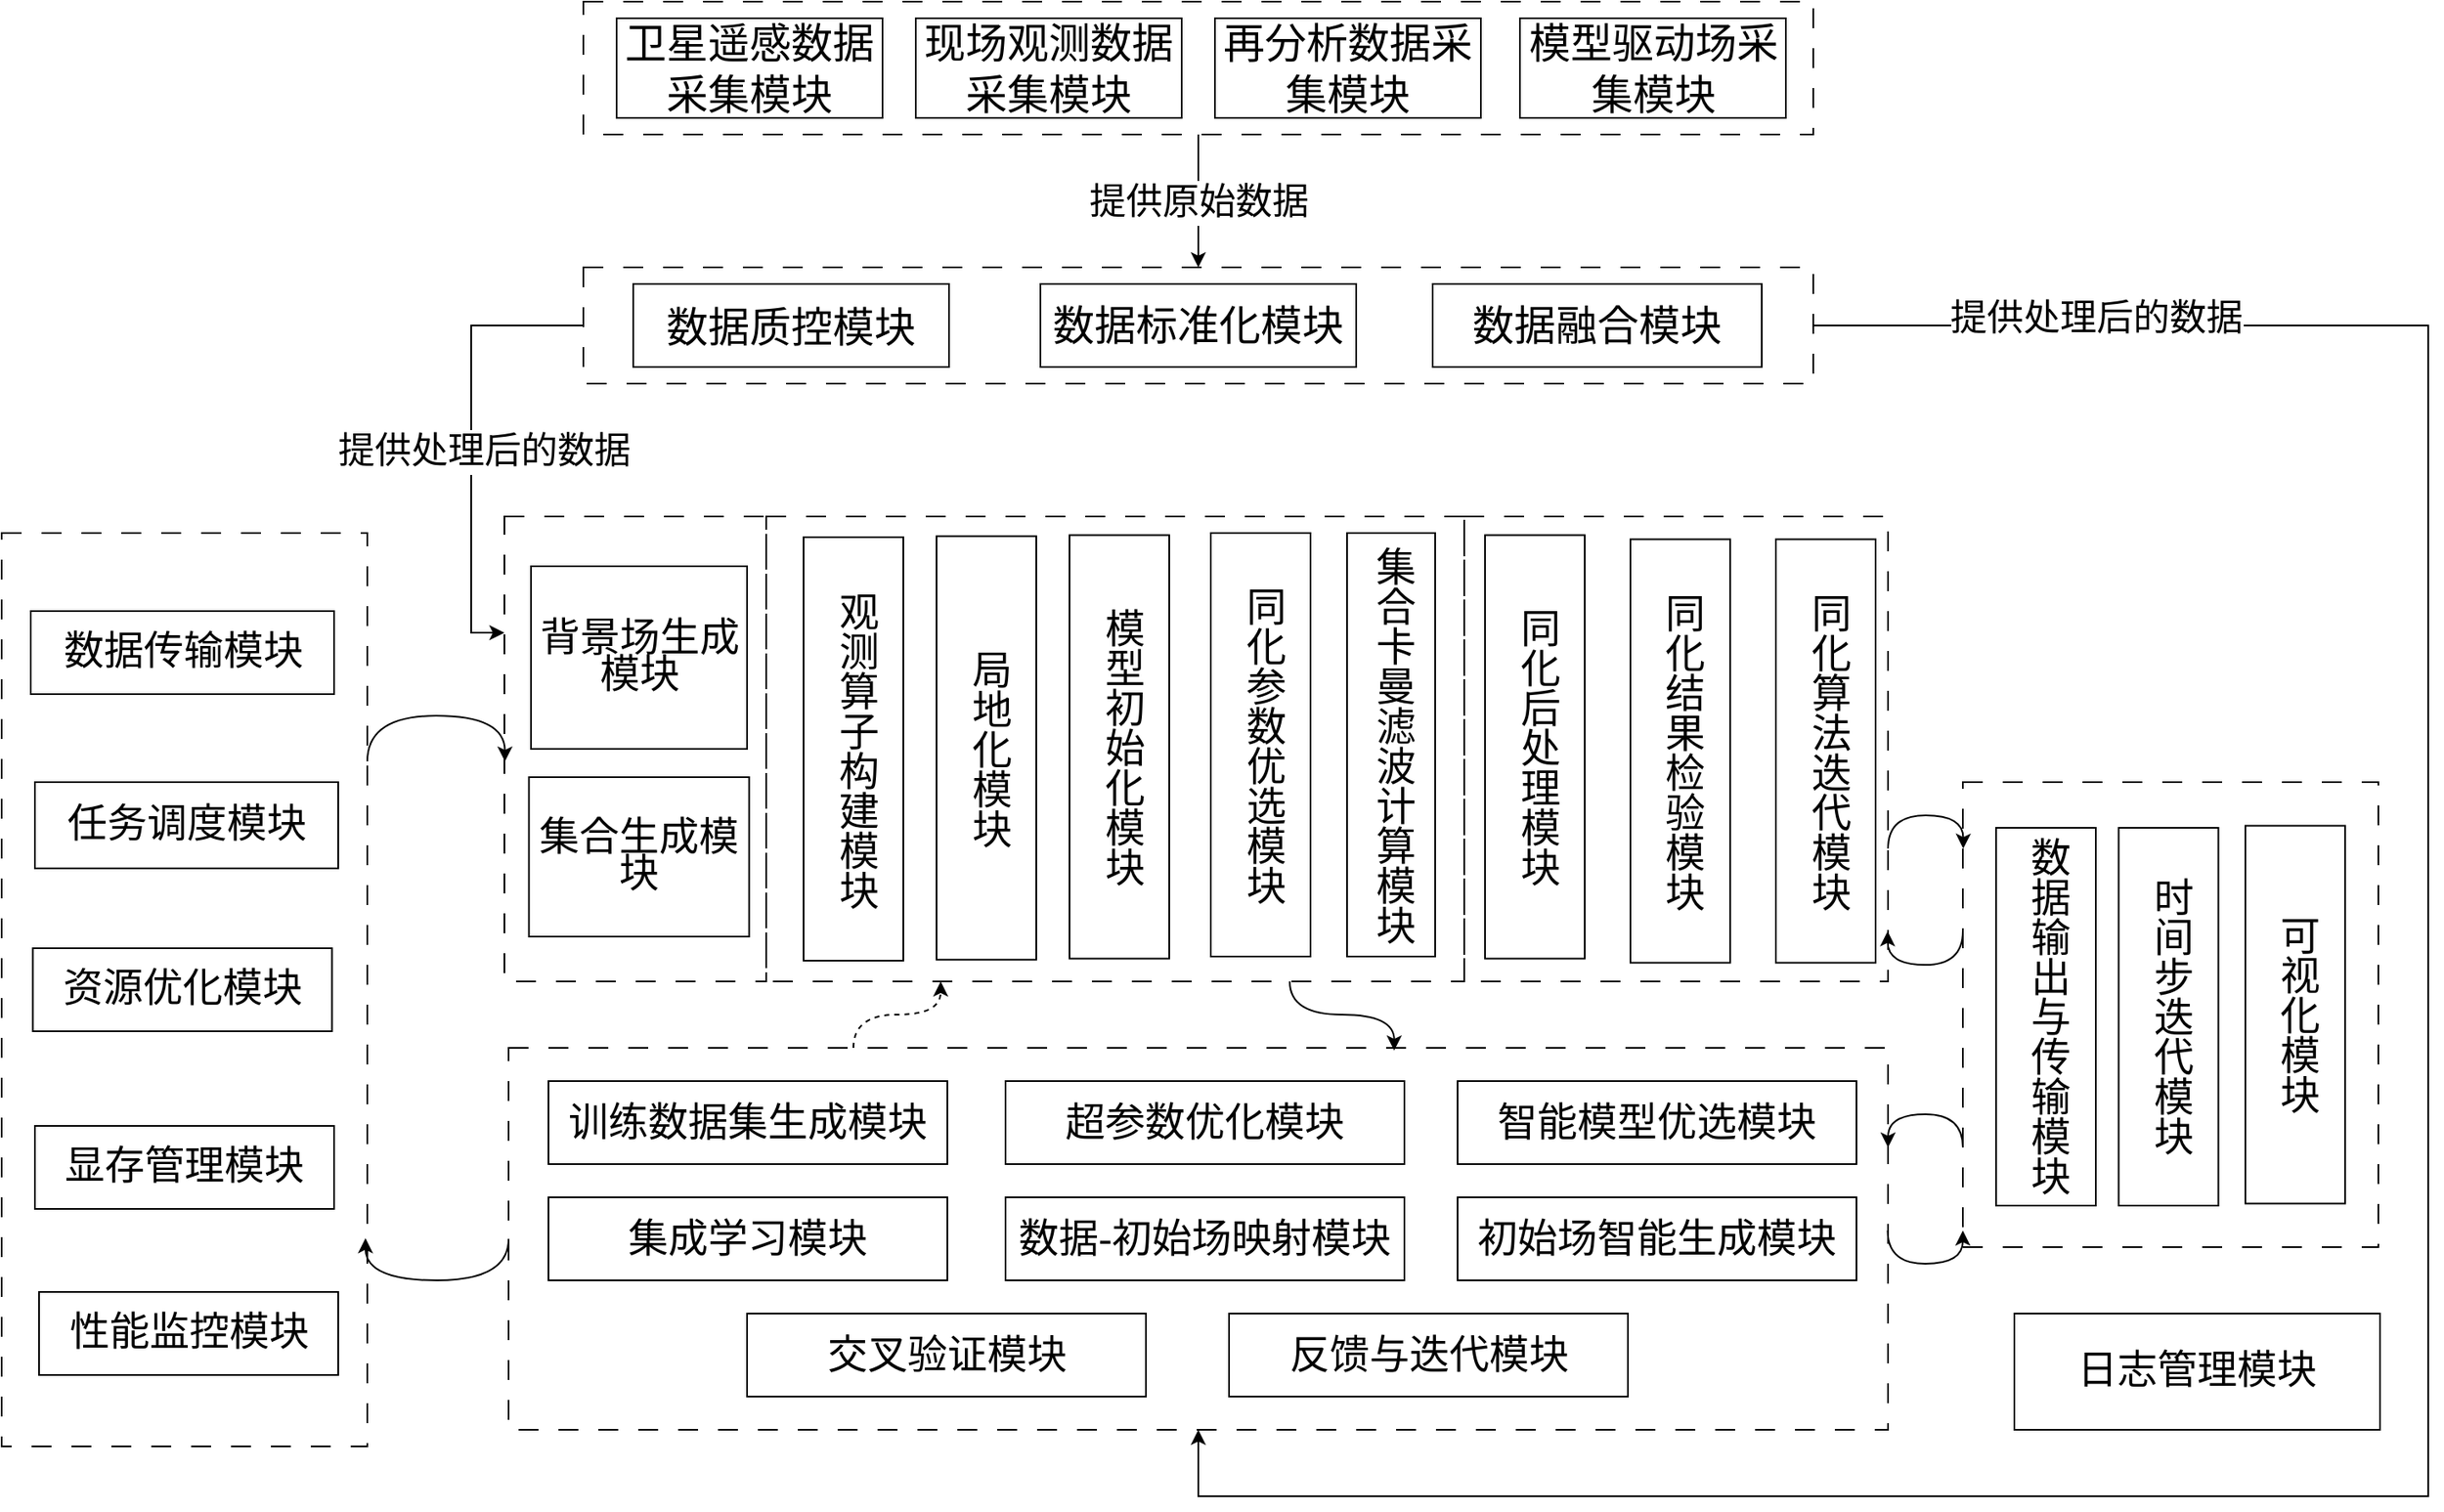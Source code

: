 <mxfile version="24.8.4">
  <diagram name="第 1 页" id="6tLvMGx8VoOJJPcJI_q9">
    <mxGraphModel dx="1943" dy="1020" grid="1" gridSize="10" guides="1" tooltips="1" connect="1" arrows="1" fold="1" page="1" pageScale="1" pageWidth="827" pageHeight="1169" math="0" shadow="0">
      <root>
        <mxCell id="0" />
        <mxCell id="1" parent="0" />
        <mxCell id="-LrwF1MawvNRdLnmg8Yx-139" style="edgeStyle=orthogonalEdgeStyle;rounded=0;orthogonalLoop=1;jettySize=auto;html=1;exitX=0;exitY=0.5;exitDx=0;exitDy=0;entryX=0;entryY=0.25;entryDx=0;entryDy=0;" edge="1" parent="1" source="-LrwF1MawvNRdLnmg8Yx-69" target="-LrwF1MawvNRdLnmg8Yx-135">
          <mxGeometry relative="1" as="geometry" />
        </mxCell>
        <mxCell id="-LrwF1MawvNRdLnmg8Yx-80" value="" style="rounded=0;whiteSpace=wrap;html=1;fillColor=none;strokeColor=#000000;fontColor=#000000;dashed=1;dashPattern=12 12;fontSize=25;" vertex="1" parent="1">
          <mxGeometry x="920" y="390" width="255" height="280" as="geometry" />
        </mxCell>
        <mxCell id="-LrwF1MawvNRdLnmg8Yx-136" style="edgeStyle=orthogonalEdgeStyle;rounded=0;orthogonalLoop=1;jettySize=auto;html=1;exitX=0.25;exitY=0;exitDx=0;exitDy=0;entryX=0.25;entryY=1;entryDx=0;entryDy=0;curved=1;dashed=1;" edge="1" parent="1" source="-LrwF1MawvNRdLnmg8Yx-91" target="-LrwF1MawvNRdLnmg8Yx-134">
          <mxGeometry relative="1" as="geometry" />
        </mxCell>
        <mxCell id="-LrwF1MawvNRdLnmg8Yx-91" value="" style="rounded=0;whiteSpace=wrap;html=1;fillColor=none;strokeColor=#000000;fontColor=#000000;dashed=1;dashPattern=12 12;fontSize=25;" vertex="1" parent="1">
          <mxGeometry x="345" y="710" width="830" height="230" as="geometry" />
        </mxCell>
        <mxCell id="-LrwF1MawvNRdLnmg8Yx-95" style="edgeStyle=orthogonalEdgeStyle;rounded=0;orthogonalLoop=1;jettySize=auto;html=1;exitX=1;exitY=0.5;exitDx=0;exitDy=0;entryX=0.5;entryY=1;entryDx=0;entryDy=0;" edge="1" parent="1" source="-LrwF1MawvNRdLnmg8Yx-69" target="-LrwF1MawvNRdLnmg8Yx-91">
          <mxGeometry relative="1" as="geometry">
            <Array as="points">
              <mxPoint x="1500" y="275" />
              <mxPoint x="1500" y="980" />
              <mxPoint x="760" y="980" />
            </Array>
          </mxGeometry>
        </mxCell>
        <mxCell id="-LrwF1MawvNRdLnmg8Yx-69" value="" style="rounded=0;whiteSpace=wrap;html=1;fillColor=none;strokeColor=#000000;fontColor=#000000;dashed=1;dashPattern=12 12;fontSize=25;" vertex="1" parent="1">
          <mxGeometry x="390" y="240" width="740" height="70" as="geometry" />
        </mxCell>
        <mxCell id="-LrwF1MawvNRdLnmg8Yx-6" value="" style="rounded=0;whiteSpace=wrap;html=1;fillColor=none;strokeColor=#000000;fontColor=#000000;dashed=1;dashPattern=12 12;fontSize=25;" vertex="1" parent="1">
          <mxGeometry x="390" y="80" width="740" height="80" as="geometry" />
        </mxCell>
        <mxCell id="-LrwF1MawvNRdLnmg8Yx-13" value="" style="endArrow=classic;html=1;rounded=0;exitX=0.5;exitY=1;exitDx=0;exitDy=0;edgeStyle=orthogonalEdgeStyle;fontSize=25;" edge="1" parent="1" source="-LrwF1MawvNRdLnmg8Yx-6">
          <mxGeometry relative="1" as="geometry">
            <mxPoint x="330" y="390" as="sourcePoint" />
            <mxPoint x="760" y="240" as="targetPoint" />
          </mxGeometry>
        </mxCell>
        <mxCell id="-LrwF1MawvNRdLnmg8Yx-14" value="&lt;font style=&quot;font-size: 22px;&quot; face=&quot;宋体&quot;&gt;提供原始数据&lt;/font&gt;" style="edgeLabel;html=1;align=center;verticalAlign=middle;resizable=0;points=[];fontSize=22;" vertex="1" connectable="0" parent="-LrwF1MawvNRdLnmg8Yx-13">
          <mxGeometry x="0.004" y="-1" relative="1" as="geometry">
            <mxPoint y="1" as="offset" />
          </mxGeometry>
        </mxCell>
        <mxCell id="-LrwF1MawvNRdLnmg8Yx-82" value="&lt;font style=&quot;font-size: 22px;&quot; face=&quot;宋体&quot;&gt;提供处理后的数据&lt;/font&gt;" style="edgeLabel;html=1;align=center;verticalAlign=middle;resizable=0;points=[];fontSize=22;" vertex="1" connectable="0" parent="-LrwF1MawvNRdLnmg8Yx-13">
          <mxGeometry x="0.004" y="-1" relative="1" as="geometry">
            <mxPoint x="-430" y="151" as="offset" />
          </mxGeometry>
        </mxCell>
        <mxCell id="-LrwF1MawvNRdLnmg8Yx-96" value="&lt;font style=&quot;font-size: 22px;&quot; face=&quot;宋体&quot;&gt;提供处理后的数据&lt;/font&gt;" style="edgeLabel;html=1;align=center;verticalAlign=middle;resizable=0;points=[];fontSize=22;" vertex="1" connectable="0" parent="-LrwF1MawvNRdLnmg8Yx-13">
          <mxGeometry x="0.004" y="-1" relative="1" as="geometry">
            <mxPoint x="540" y="71" as="offset" />
          </mxGeometry>
        </mxCell>
        <mxCell id="-LrwF1MawvNRdLnmg8Yx-19" value="&lt;font face=&quot;宋体&quot;&gt;数据标准化模块&lt;/font&gt;" style="rounded=0;whiteSpace=wrap;html=1;align=center;fontSize=25;" vertex="1" parent="1">
          <mxGeometry x="665" y="250" width="190" height="50" as="geometry" />
        </mxCell>
        <mxCell id="-LrwF1MawvNRdLnmg8Yx-23" value="&lt;span style=&quot;line-height: 18px; font-family: 宋体; font-size: 25px;&quot;&gt;&lt;font style=&quot;font-size: 25px;&quot;&gt;数据质控模块&lt;/font&gt;&lt;/span&gt;" style="rounded=0;whiteSpace=wrap;html=1;align=center;fontSize=25;" vertex="1" parent="1">
          <mxGeometry x="420" y="250" width="190" height="50" as="geometry" />
        </mxCell>
        <mxCell id="-LrwF1MawvNRdLnmg8Yx-63" value="&lt;p style=&quot;margin-top: 0pt; margin-bottom: 0pt; margin-left: 0in; direction: ltr; unicode-bidi: embed; word-break: normal; font-size: 25px;&quot;&gt;&lt;font face=&quot;宋体&quot; style=&quot;font-size: 25px;&quot;&gt;&lt;span style=&quot;font-size: 25px;&quot;&gt;卫星遥感数据采集模块&lt;/span&gt;&lt;/font&gt;&lt;/p&gt;" style="rounded=0;whiteSpace=wrap;html=1;fontSize=25;" vertex="1" parent="1">
          <mxGeometry x="410" y="90" width="160" height="60" as="geometry" />
        </mxCell>
        <mxCell id="-LrwF1MawvNRdLnmg8Yx-64" value="&lt;p style=&quot;margin-top: 0pt; margin-bottom: 0pt; margin-left: 0in; direction: ltr; unicode-bidi: embed; word-break: normal; font-size: 25px;&quot;&gt;&lt;font face=&quot;宋体&quot; style=&quot;font-size: 25px;&quot;&gt;&lt;span style=&quot;font-size: 25px;&quot;&gt;现场观测数据采集模块&lt;/span&gt;&lt;/font&gt;&lt;/p&gt;" style="rounded=0;whiteSpace=wrap;html=1;fontSize=25;" vertex="1" parent="1">
          <mxGeometry x="590" y="90" width="160" height="60" as="geometry" />
        </mxCell>
        <mxCell id="-LrwF1MawvNRdLnmg8Yx-65" value="&lt;p style=&quot;margin-top: 0pt; margin-bottom: 0pt; margin-left: 0in; direction: ltr; unicode-bidi: embed; word-break: normal; font-size: 25px;&quot;&gt;&lt;font face=&quot;宋体&quot; style=&quot;font-size: 25px;&quot;&gt;&lt;span style=&quot;font-size: 25px;&quot;&gt;再分析数据采集模块&lt;/span&gt;&lt;/font&gt;&lt;/p&gt;" style="rounded=0;whiteSpace=wrap;html=1;fontSize=25;" vertex="1" parent="1">
          <mxGeometry x="770" y="90" width="160" height="60" as="geometry" />
        </mxCell>
        <mxCell id="-LrwF1MawvNRdLnmg8Yx-66" value="&lt;p style=&quot;margin-top: 0pt; margin-bottom: 0pt; margin-left: 0in; direction: ltr; unicode-bidi: embed; word-break: normal; font-size: 25px;&quot;&gt;&lt;font face=&quot;宋体&quot; style=&quot;font-size: 25px;&quot;&gt;&lt;span style=&quot;font-size: 25px;&quot;&gt;模型驱动场采集模块&lt;/span&gt;&lt;/font&gt;&lt;/p&gt;" style="rounded=0;whiteSpace=wrap;html=1;fontSize=25;" vertex="1" parent="1">
          <mxGeometry x="953.5" y="90" width="160" height="60" as="geometry" />
        </mxCell>
        <mxCell id="-LrwF1MawvNRdLnmg8Yx-67" value="&lt;font face=&quot;宋体&quot;&gt;数据融合模块&lt;/font&gt;" style="rounded=0;whiteSpace=wrap;html=1;align=center;fontSize=25;" vertex="1" parent="1">
          <mxGeometry x="901" y="250" width="198" height="50" as="geometry" />
        </mxCell>
        <mxCell id="-LrwF1MawvNRdLnmg8Yx-70" value="&lt;span style=&quot;line-height: 18px; font-family: 宋体;&quot;&gt;&lt;font style=&quot;font-size: 24px;&quot;&gt;集合生成模块&lt;/font&gt;&lt;/span&gt;" style="rounded=0;whiteSpace=wrap;html=1;align=center;" vertex="1" parent="1">
          <mxGeometry x="357.25" y="547" width="132.5" height="96" as="geometry" />
        </mxCell>
        <mxCell id="-LrwF1MawvNRdLnmg8Yx-71" value="&lt;span style=&quot;line-height: 18px; font-family: 宋体;&quot;&gt;&lt;font style=&quot;font-size: 24px;&quot;&gt;观测算子构建模块&lt;/font&gt;&lt;/span&gt;" style="rounded=0;whiteSpace=wrap;html=1;textDirection=vertical-lr;align=center;" vertex="1" parent="1">
          <mxGeometry x="522.5" y="402.5" width="60" height="255" as="geometry" />
        </mxCell>
        <mxCell id="-LrwF1MawvNRdLnmg8Yx-72" value="&lt;span style=&quot;line-height: 18px; font-family: 宋体;&quot;&gt;&lt;font style=&quot;font-size: 24px;&quot;&gt;局地化模块&lt;/font&gt;&lt;/span&gt;" style="rounded=0;whiteSpace=wrap;html=1;textDirection=vertical-lr;align=center;" vertex="1" parent="1">
          <mxGeometry x="602.5" y="401.88" width="60" height="255" as="geometry" />
        </mxCell>
        <mxCell id="-LrwF1MawvNRdLnmg8Yx-73" value="&lt;span style=&quot;line-height: 18px; font-family: 宋体;&quot;&gt;&lt;font style=&quot;font-size: 24px;&quot;&gt;模型初始化模块&lt;/font&gt;&lt;/span&gt;" style="rounded=0;whiteSpace=wrap;html=1;textDirection=vertical-lr;align=center;" vertex="1" parent="1">
          <mxGeometry x="682.5" y="401.25" width="60" height="255" as="geometry" />
        </mxCell>
        <mxCell id="-LrwF1MawvNRdLnmg8Yx-74" value="&lt;span style=&quot;line-height: 18px; font-family: 宋体;&quot;&gt;&lt;font style=&quot;font-size: 24px;&quot;&gt;背景场生成模块&lt;/font&gt;&lt;/span&gt;" style="rounded=0;whiteSpace=wrap;html=1;align=center;" vertex="1" parent="1">
          <mxGeometry x="358.5" y="420" width="130" height="110" as="geometry" />
        </mxCell>
        <mxCell id="-LrwF1MawvNRdLnmg8Yx-75" value="&lt;span style=&quot;line-height: 18px; font-family: 宋体;&quot;&gt;&lt;font style=&quot;font-size: 24px;&quot;&gt;同化参数优选模块&lt;/font&gt;&lt;/span&gt;" style="rounded=0;whiteSpace=wrap;html=1;textDirection=vertical-lr;align=center;" vertex="1" parent="1">
          <mxGeometry x="767.5" y="400" width="60" height="255" as="geometry" />
        </mxCell>
        <mxCell id="-LrwF1MawvNRdLnmg8Yx-76" value="&lt;span style=&quot;line-height: 18px; font-family: 宋体;&quot;&gt;&lt;font style=&quot;font-size: 24px;&quot;&gt;集合卡曼滤波计算模块&lt;/font&gt;&lt;/span&gt;" style="rounded=0;whiteSpace=wrap;html=1;textDirection=vertical-lr;align=center;" vertex="1" parent="1">
          <mxGeometry x="849.5" y="400" width="53" height="255" as="geometry" />
        </mxCell>
        <mxCell id="-LrwF1MawvNRdLnmg8Yx-77" value="&lt;span style=&quot;line-height: 18px; font-family: 宋体;&quot;&gt;&lt;font style=&quot;font-size: 24px;&quot;&gt;同化后处理模块&lt;/font&gt;&lt;/span&gt;" style="rounded=0;whiteSpace=wrap;html=1;textDirection=vertical-lr;align=center;" vertex="1" parent="1">
          <mxGeometry x="932.5" y="401.25" width="60" height="255" as="geometry" />
        </mxCell>
        <mxCell id="-LrwF1MawvNRdLnmg8Yx-78" value="&lt;span style=&quot;line-height: 18px; font-family: 宋体;&quot;&gt;&lt;font style=&quot;font-size: 24px;&quot;&gt;同化结果检验模块&lt;/font&gt;&lt;/span&gt;" style="rounded=0;whiteSpace=wrap;html=1;textDirection=vertical-lr;align=center;" vertex="1" parent="1">
          <mxGeometry x="1020" y="403.75" width="60" height="255" as="geometry" />
        </mxCell>
        <mxCell id="-LrwF1MawvNRdLnmg8Yx-79" value="&lt;span style=&quot;line-height: 18px; font-family: 宋体;&quot;&gt;&lt;font style=&quot;font-size: 24px;&quot;&gt;同化算法迭代模块&lt;/font&gt;&lt;/span&gt;" style="rounded=0;whiteSpace=wrap;html=1;textDirection=vertical-lr;align=center;" vertex="1" parent="1">
          <mxGeometry x="1107.5" y="403.75" width="60" height="255" as="geometry" />
        </mxCell>
        <mxCell id="-LrwF1MawvNRdLnmg8Yx-83" value="&lt;p style=&quot;margin-top: 0pt; margin-bottom: 0pt; margin-left: 0in; direction: ltr; unicode-bidi: embed; word-break: normal;&quot;&gt;&lt;font face=&quot;宋体&quot;&gt;&lt;span style=&quot;font-size: 24px;&quot;&gt;训练数据集生成模块&lt;/span&gt;&lt;/font&gt;&lt;/p&gt;" style="rounded=0;whiteSpace=wrap;html=1;" vertex="1" parent="1">
          <mxGeometry x="369" y="730" width="240" height="50" as="geometry" />
        </mxCell>
        <mxCell id="-LrwF1MawvNRdLnmg8Yx-84" value="&lt;p style=&quot;margin-top: 0pt; margin-bottom: 0pt; margin-left: 0in; direction: ltr; unicode-bidi: embed; word-break: normal;&quot;&gt;&lt;font face=&quot;宋体&quot;&gt;&lt;span style=&quot;font-size: 24px;&quot;&gt;交叉验证模块&lt;/span&gt;&lt;/font&gt;&lt;/p&gt;" style="rounded=0;whiteSpace=wrap;html=1;" vertex="1" parent="1">
          <mxGeometry x="488.5" y="870" width="240" height="50" as="geometry" />
        </mxCell>
        <mxCell id="-LrwF1MawvNRdLnmg8Yx-85" value="&lt;p style=&quot;margin-top: 0pt; margin-bottom: 0pt; margin-left: 0in; direction: ltr; unicode-bidi: embed; word-break: normal;&quot;&gt;&lt;font face=&quot;宋体&quot;&gt;&lt;span style=&quot;font-size: 24px;&quot;&gt;集成学习模块&lt;/span&gt;&lt;/font&gt;&lt;/p&gt;" style="rounded=0;whiteSpace=wrap;html=1;" vertex="1" parent="1">
          <mxGeometry x="369" y="800" width="240" height="50" as="geometry" />
        </mxCell>
        <mxCell id="-LrwF1MawvNRdLnmg8Yx-86" value="&lt;p style=&quot;margin-top: 0pt; margin-bottom: 0pt; margin-left: 0in; direction: ltr; unicode-bidi: embed; word-break: normal;&quot;&gt;&lt;font face=&quot;宋体&quot;&gt;&lt;span style=&quot;font-size: 24px;&quot;&gt;超参数优化模块&lt;/span&gt;&lt;/font&gt;&lt;/p&gt;" style="rounded=0;whiteSpace=wrap;html=1;" vertex="1" parent="1">
          <mxGeometry x="644" y="730" width="240" height="50" as="geometry" />
        </mxCell>
        <mxCell id="-LrwF1MawvNRdLnmg8Yx-87" value="&lt;p style=&quot;margin-top: 0pt; margin-bottom: 0pt; margin-left: 0in; direction: ltr; unicode-bidi: embed; word-break: normal;&quot;&gt;&lt;font face=&quot;宋体&quot;&gt;&lt;span style=&quot;font-size: 24px;&quot;&gt;智能模型优选模块&lt;/span&gt;&lt;/font&gt;&lt;/p&gt;" style="rounded=0;whiteSpace=wrap;html=1;" vertex="1" parent="1">
          <mxGeometry x="916" y="730" width="240" height="50" as="geometry" />
        </mxCell>
        <mxCell id="-LrwF1MawvNRdLnmg8Yx-88" value="&lt;p style=&quot;margin-top: 0pt; margin-bottom: 0pt; margin-left: 0in; direction: ltr; unicode-bidi: embed; word-break: normal;&quot;&gt;&lt;font face=&quot;宋体&quot;&gt;&lt;span style=&quot;font-size: 24px;&quot;&gt;数据-初始场映射模块&lt;/span&gt;&lt;/font&gt;&lt;/p&gt;" style="rounded=0;whiteSpace=wrap;html=1;" vertex="1" parent="1">
          <mxGeometry x="644" y="800" width="240" height="50" as="geometry" />
        </mxCell>
        <mxCell id="-LrwF1MawvNRdLnmg8Yx-89" value="&lt;p style=&quot;margin-top: 0pt; margin-bottom: 0pt; margin-left: 0in; direction: ltr; unicode-bidi: embed; word-break: normal;&quot;&gt;&lt;font face=&quot;宋体&quot;&gt;&lt;span style=&quot;font-size: 24px;&quot;&gt;初始场智能生成模块&lt;/span&gt;&lt;/font&gt;&lt;/p&gt;" style="rounded=0;whiteSpace=wrap;html=1;" vertex="1" parent="1">
          <mxGeometry x="916" y="800" width="240" height="50" as="geometry" />
        </mxCell>
        <mxCell id="-LrwF1MawvNRdLnmg8Yx-90" value="&lt;p style=&quot;margin-top: 0pt; margin-bottom: 0pt; margin-left: 0in; direction: ltr; unicode-bidi: embed; word-break: normal;&quot;&gt;&lt;font face=&quot;宋体&quot;&gt;&lt;span style=&quot;font-size: 24px;&quot;&gt;反馈与迭代模块&lt;/span&gt;&lt;/font&gt;&lt;/p&gt;" style="rounded=0;whiteSpace=wrap;html=1;" vertex="1" parent="1">
          <mxGeometry x="778.5" y="870" width="240" height="50" as="geometry" />
        </mxCell>
        <mxCell id="-LrwF1MawvNRdLnmg8Yx-114" value="" style="rounded=0;whiteSpace=wrap;html=1;fillColor=none;strokeColor=#000000;dashed=1;dashPattern=12 12;" vertex="1" parent="1">
          <mxGeometry x="40" y="400" width="220" height="550" as="geometry" />
        </mxCell>
        <mxCell id="-LrwF1MawvNRdLnmg8Yx-117" value="&lt;span style=&quot;line-height: 18px; font-family: 宋体;&quot;&gt;&lt;font style=&quot;font-size: 24px;&quot;&gt;显存管理模块&lt;/font&gt;&lt;/span&gt;" style="rounded=0;whiteSpace=wrap;html=1;align=center;" vertex="1" parent="1">
          <mxGeometry x="60" y="757" width="180" height="50" as="geometry" />
        </mxCell>
        <mxCell id="-LrwF1MawvNRdLnmg8Yx-118" value="&lt;span style=&quot;line-height: 18px; font-family: 宋体;&quot;&gt;&lt;font style=&quot;font-size: 24px;&quot;&gt;性能监控模块&lt;/font&gt;&lt;/span&gt;" style="rounded=0;whiteSpace=wrap;html=1;align=center;" vertex="1" parent="1">
          <mxGeometry x="62.5" y="857" width="180" height="50" as="geometry" />
        </mxCell>
        <mxCell id="-LrwF1MawvNRdLnmg8Yx-119" value="&lt;span style=&quot;line-height: 18px; font-family: 宋体;&quot;&gt;&lt;font style=&quot;font-size: 24px;&quot;&gt;资源优化模块&lt;/font&gt;&lt;/span&gt;" style="rounded=0;whiteSpace=wrap;html=1;align=center;" vertex="1" parent="1">
          <mxGeometry x="58.75" y="650" width="180" height="50" as="geometry" />
        </mxCell>
        <mxCell id="-LrwF1MawvNRdLnmg8Yx-120" value="&lt;span style=&quot;line-height: 18px; font-family: 宋体;&quot;&gt;&lt;font style=&quot;font-size: 24px;&quot;&gt;任务调度模块&lt;/font&gt;&lt;/span&gt;" style="rounded=0;whiteSpace=wrap;html=1;align=center;" vertex="1" parent="1">
          <mxGeometry x="60" y="550" width="182.5" height="51.9" as="geometry" />
        </mxCell>
        <mxCell id="-LrwF1MawvNRdLnmg8Yx-121" value="&lt;span style=&quot;line-height: 18px; font-family: 宋体;&quot;&gt;&lt;font style=&quot;font-size: 24px;&quot;&gt;数据传输模块&lt;/font&gt;&lt;/span&gt;" style="rounded=0;whiteSpace=wrap;html=1;align=center;" vertex="1" parent="1">
          <mxGeometry x="57.5" y="447" width="182.5" height="50" as="geometry" />
        </mxCell>
        <mxCell id="-LrwF1MawvNRdLnmg8Yx-122" value="" style="rounded=0;whiteSpace=wrap;html=1;fillColor=none;strokeColor=#000000;dashed=1;dashPattern=12 12;" vertex="1" parent="1">
          <mxGeometry x="1220" y="550" width="250" height="280" as="geometry" />
        </mxCell>
        <mxCell id="-LrwF1MawvNRdLnmg8Yx-123" value="&lt;span style=&quot;line-height: 18px; font-family: 宋体;&quot;&gt;&lt;font style=&quot;font-size: 24px;&quot;&gt;日志管理模块&lt;/font&gt;&lt;/span&gt;" style="rounded=0;whiteSpace=wrap;html=1;align=center;" vertex="1" parent="1">
          <mxGeometry x="1251" y="870" width="220" height="70" as="geometry" />
        </mxCell>
        <mxCell id="-LrwF1MawvNRdLnmg8Yx-124" value="&lt;span style=&quot;line-height: 18px; font-family: 宋体;&quot;&gt;&lt;font style=&quot;font-size: 24px;&quot;&gt;时间步迭代模块&lt;/font&gt;&lt;/span&gt;" style="rounded=0;whiteSpace=wrap;html=1;textDirection=vertical-lr;align=center;" vertex="1" parent="1">
          <mxGeometry x="1313.75" y="577.49" width="60" height="227.51" as="geometry" />
        </mxCell>
        <mxCell id="-LrwF1MawvNRdLnmg8Yx-125" value="&lt;span style=&quot;line-height: 18px; font-family: 宋体;&quot;&gt;&lt;font style=&quot;font-size: 24px;&quot;&gt;数据输出与传输模块&lt;/font&gt;&lt;/span&gt;" style="rounded=0;whiteSpace=wrap;html=1;textDirection=vertical-lr;align=center;" vertex="1" parent="1">
          <mxGeometry x="1240" y="577.49" width="60" height="227.51" as="geometry" />
        </mxCell>
        <mxCell id="-LrwF1MawvNRdLnmg8Yx-128" value="&lt;span style=&quot;line-height: 18px; font-family: 宋体;&quot;&gt;&lt;font style=&quot;font-size: 24px;&quot;&gt;可视化模块&lt;/font&gt;&lt;/span&gt;" style="rounded=0;whiteSpace=wrap;html=1;textDirection=vertical-lr;align=center;" vertex="1" parent="1">
          <mxGeometry x="1390" y="576.25" width="60" height="227.51" as="geometry" />
        </mxCell>
        <mxCell id="-LrwF1MawvNRdLnmg8Yx-134" value="" style="rounded=0;whiteSpace=wrap;html=1;fillColor=none;strokeColor=#000000;fontColor=#000000;dashed=1;dashPattern=12 12;fontSize=25;" vertex="1" parent="1">
          <mxGeometry x="500" y="390" width="420" height="280" as="geometry" />
        </mxCell>
        <mxCell id="-LrwF1MawvNRdLnmg8Yx-135" value="" style="rounded=0;whiteSpace=wrap;html=1;fillColor=none;strokeColor=#000000;fontColor=#000000;dashed=1;dashPattern=12 12;fontSize=25;" vertex="1" parent="1">
          <mxGeometry x="342.5" y="390" width="157.5" height="280" as="geometry" />
        </mxCell>
        <mxCell id="-LrwF1MawvNRdLnmg8Yx-137" style="edgeStyle=orthogonalEdgeStyle;rounded=0;orthogonalLoop=1;jettySize=auto;html=1;exitX=0.75;exitY=1;exitDx=0;exitDy=0;entryX=0.642;entryY=0.007;entryDx=0;entryDy=0;entryPerimeter=0;curved=1;" edge="1" parent="1" source="-LrwF1MawvNRdLnmg8Yx-134" target="-LrwF1MawvNRdLnmg8Yx-91">
          <mxGeometry relative="1" as="geometry" />
        </mxCell>
        <mxCell id="-LrwF1MawvNRdLnmg8Yx-152" style="edgeStyle=orthogonalEdgeStyle;rounded=0;orthogonalLoop=1;jettySize=auto;html=1;exitX=1;exitY=0.25;exitDx=0;exitDy=0;curved=1;entryX=0.002;entryY=0.527;entryDx=0;entryDy=0;entryPerimeter=0;" edge="1" parent="1" source="-LrwF1MawvNRdLnmg8Yx-114" target="-LrwF1MawvNRdLnmg8Yx-135">
          <mxGeometry relative="1" as="geometry">
            <mxPoint x="340" y="538" as="targetPoint" />
            <Array as="points">
              <mxPoint x="260" y="510" />
              <mxPoint x="343" y="510" />
            </Array>
          </mxGeometry>
        </mxCell>
        <mxCell id="-LrwF1MawvNRdLnmg8Yx-153" style="edgeStyle=orthogonalEdgeStyle;rounded=0;orthogonalLoop=1;jettySize=auto;html=1;exitX=0;exitY=0.5;exitDx=0;exitDy=0;entryX=0.995;entryY=0.772;entryDx=0;entryDy=0;entryPerimeter=0;curved=1;" edge="1" parent="1" source="-LrwF1MawvNRdLnmg8Yx-91" target="-LrwF1MawvNRdLnmg8Yx-114">
          <mxGeometry relative="1" as="geometry">
            <Array as="points">
              <mxPoint x="345" y="850" />
              <mxPoint x="259" y="850" />
            </Array>
          </mxGeometry>
        </mxCell>
        <mxCell id="-LrwF1MawvNRdLnmg8Yx-155" value="" style="endArrow=classic;html=1;rounded=0;entryX=0.009;entryY=0.143;entryDx=0;entryDy=0;entryPerimeter=0;edgeStyle=orthogonalEdgeStyle;curved=1;" edge="1" parent="1">
          <mxGeometry width="50" height="50" relative="1" as="geometry">
            <mxPoint x="1175" y="590" as="sourcePoint" />
            <mxPoint x="1220.25" y="590.04" as="targetPoint" />
            <Array as="points">
              <mxPoint x="1175" y="570" />
              <mxPoint x="1220" y="570" />
            </Array>
          </mxGeometry>
        </mxCell>
        <mxCell id="-LrwF1MawvNRdLnmg8Yx-156" value="" style="endArrow=classic;html=1;rounded=0;entryX=0.009;entryY=0.143;entryDx=0;entryDy=0;entryPerimeter=0;edgeStyle=orthogonalEdgeStyle;curved=1;" edge="1" parent="1">
          <mxGeometry width="50" height="50" relative="1" as="geometry">
            <mxPoint x="1174.75" y="820" as="sourcePoint" />
            <mxPoint x="1220" y="820.04" as="targetPoint" />
            <Array as="points">
              <mxPoint x="1175" y="840" />
              <mxPoint x="1220" y="840" />
            </Array>
          </mxGeometry>
        </mxCell>
        <mxCell id="-LrwF1MawvNRdLnmg8Yx-157" value="" style="endArrow=classic;html=1;rounded=0;exitX=0;exitY=0.32;exitDx=0;exitDy=0;exitPerimeter=0;entryX=0.999;entryY=0.892;entryDx=0;entryDy=0;entryPerimeter=0;edgeStyle=orthogonalEdgeStyle;curved=1;" edge="1" parent="1" source="-LrwF1MawvNRdLnmg8Yx-122" target="-LrwF1MawvNRdLnmg8Yx-80">
          <mxGeometry width="50" height="50" relative="1" as="geometry">
            <mxPoint x="1120" y="720" as="sourcePoint" />
            <mxPoint x="1170" y="670" as="targetPoint" />
            <Array as="points">
              <mxPoint x="1220" y="660" />
              <mxPoint x="1175" y="660" />
            </Array>
          </mxGeometry>
        </mxCell>
        <mxCell id="-LrwF1MawvNRdLnmg8Yx-158" value="" style="endArrow=classic;html=1;rounded=0;exitX=0;exitY=0.32;exitDx=0;exitDy=0;exitPerimeter=0;entryX=0.999;entryY=0.892;entryDx=0;entryDy=0;entryPerimeter=0;edgeStyle=orthogonalEdgeStyle;curved=1;" edge="1" parent="1">
          <mxGeometry width="50" height="50" relative="1" as="geometry">
            <mxPoint x="1220" y="770" as="sourcePoint" />
            <mxPoint x="1175" y="770" as="targetPoint" />
            <Array as="points">
              <mxPoint x="1220" y="750" />
              <mxPoint x="1175" y="750" />
            </Array>
          </mxGeometry>
        </mxCell>
      </root>
    </mxGraphModel>
  </diagram>
</mxfile>
